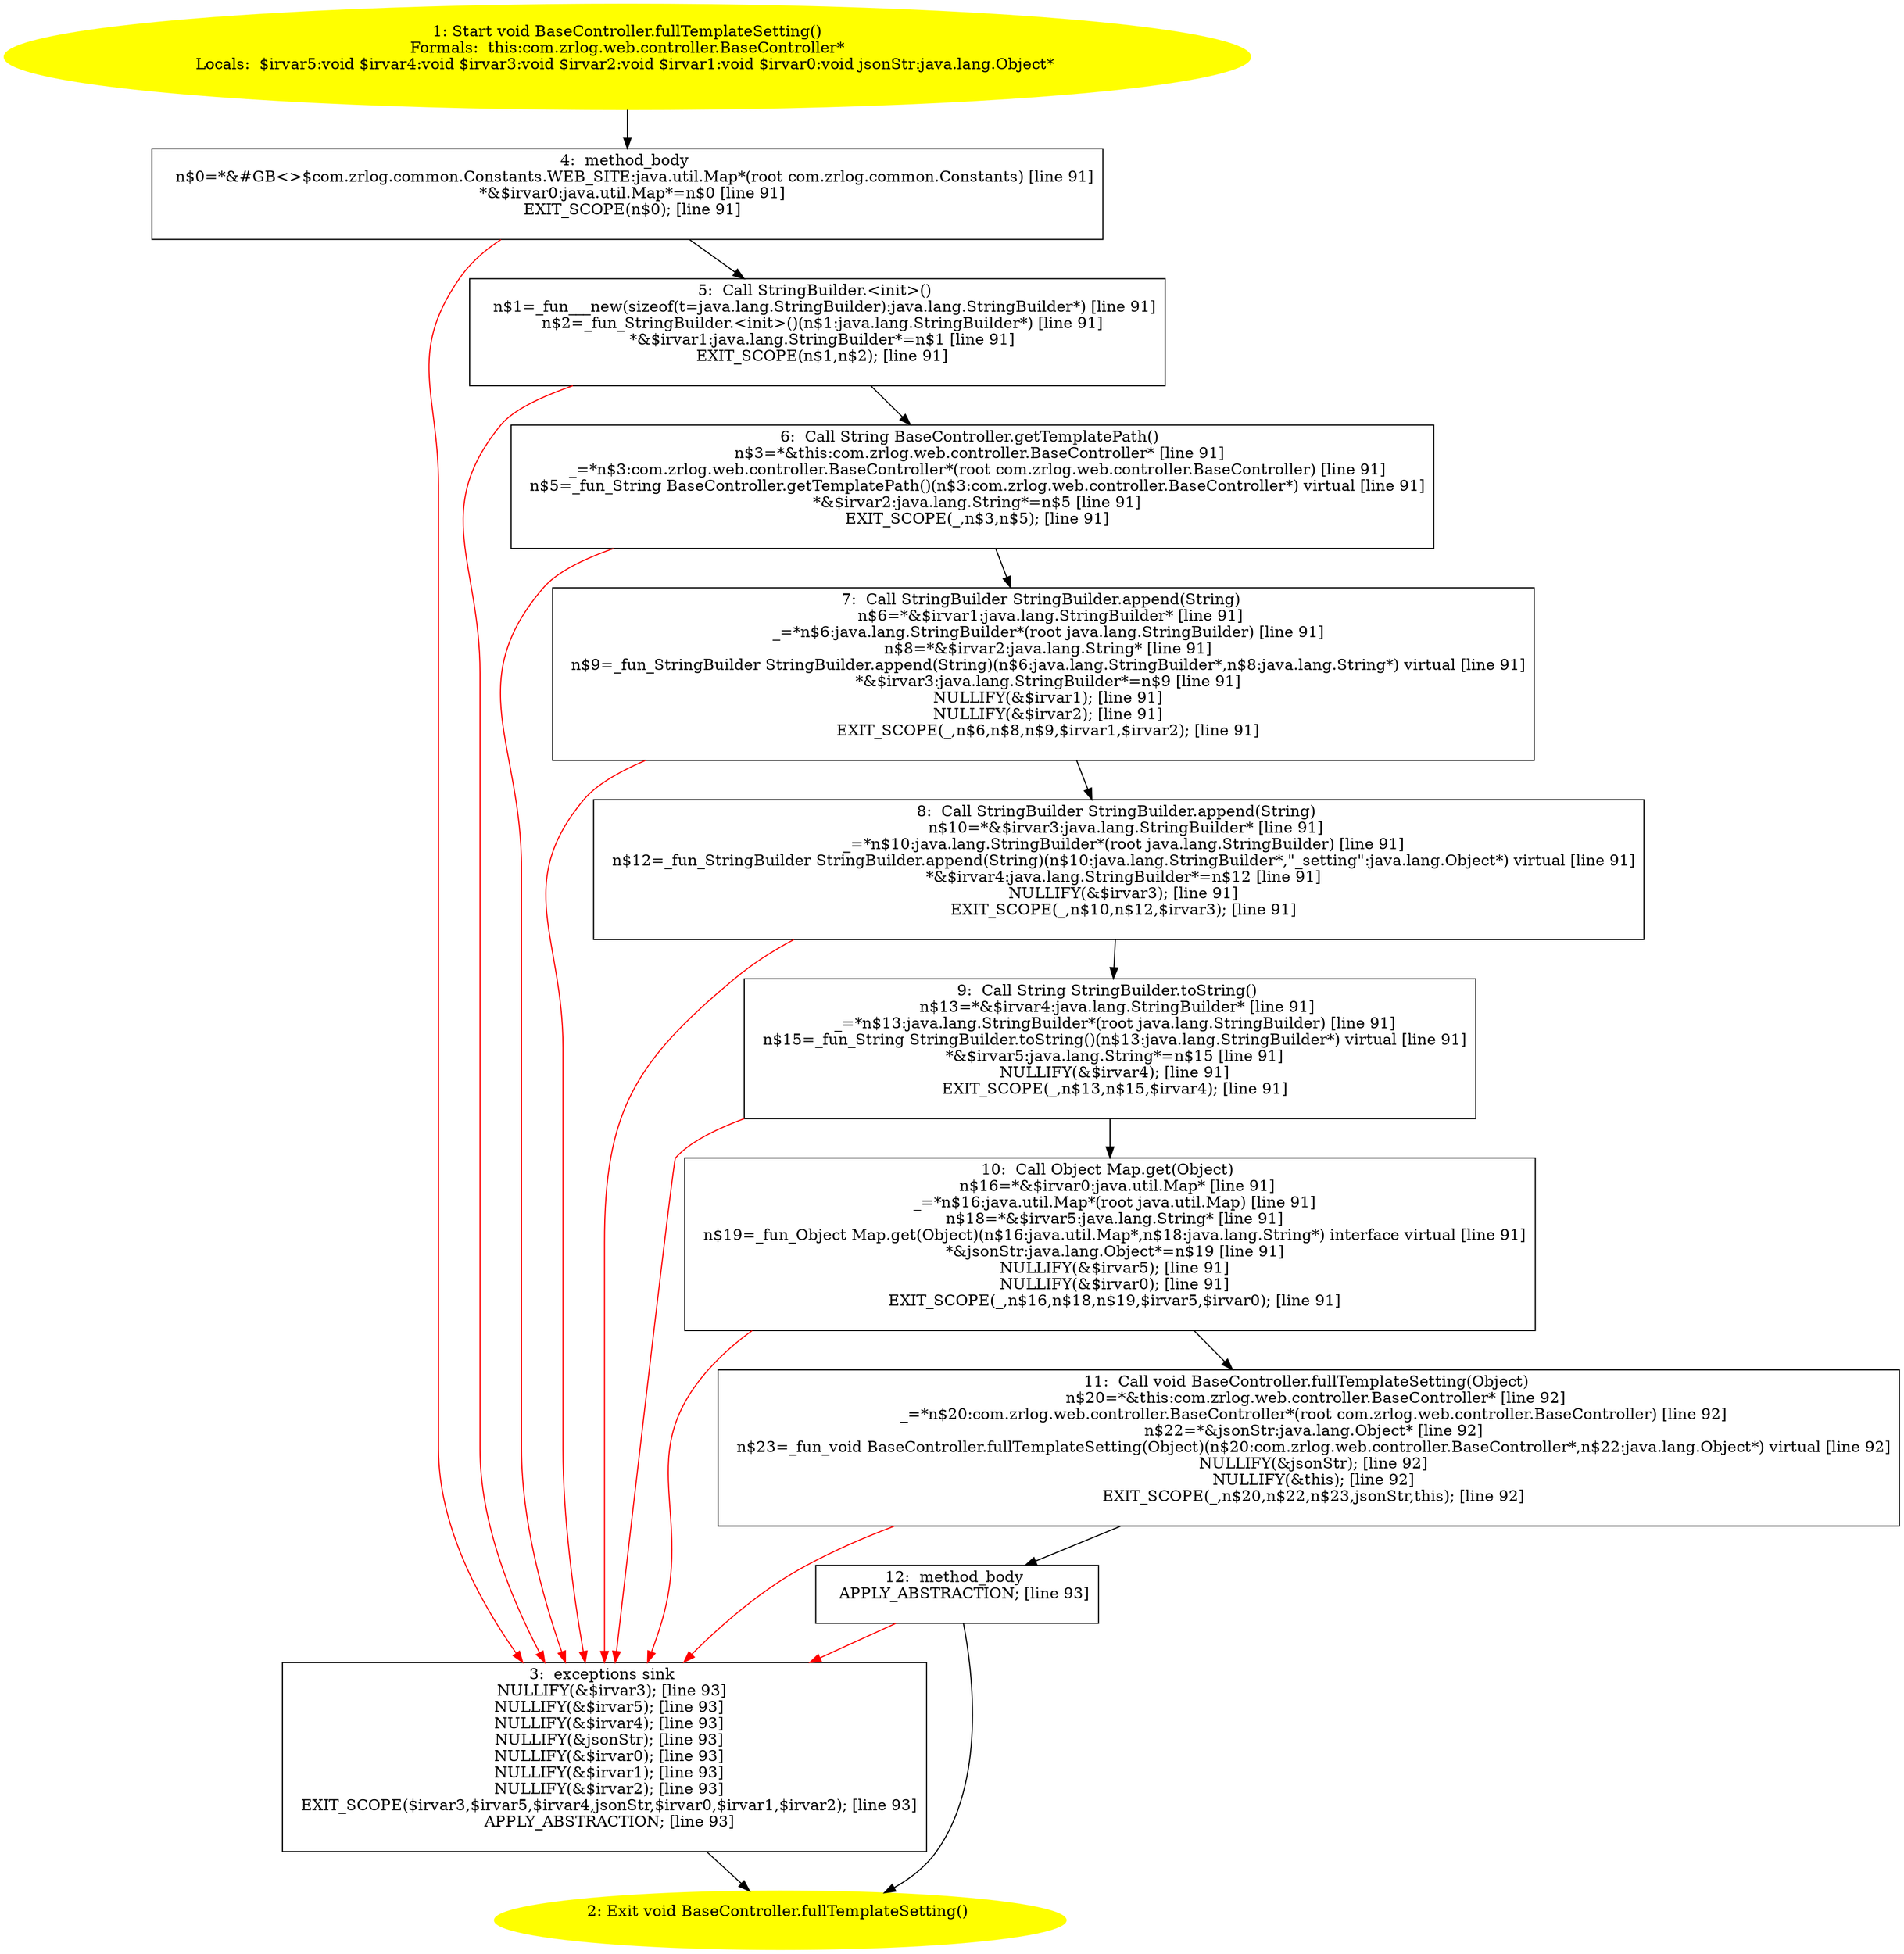 /* @generated */
digraph cfg {
"com.zrlog.web.controller.BaseController.fullTemplateSetting():void.5a3f0f9c922cdda22c7d5e8ec694be40_1" [label="1: Start void BaseController.fullTemplateSetting()\nFormals:  this:com.zrlog.web.controller.BaseController*\nLocals:  $irvar5:void $irvar4:void $irvar3:void $irvar2:void $irvar1:void $irvar0:void jsonStr:java.lang.Object* \n  " color=yellow style=filled]
	

	 "com.zrlog.web.controller.BaseController.fullTemplateSetting():void.5a3f0f9c922cdda22c7d5e8ec694be40_1" -> "com.zrlog.web.controller.BaseController.fullTemplateSetting():void.5a3f0f9c922cdda22c7d5e8ec694be40_4" ;
"com.zrlog.web.controller.BaseController.fullTemplateSetting():void.5a3f0f9c922cdda22c7d5e8ec694be40_2" [label="2: Exit void BaseController.fullTemplateSetting() \n  " color=yellow style=filled]
	

"com.zrlog.web.controller.BaseController.fullTemplateSetting():void.5a3f0f9c922cdda22c7d5e8ec694be40_3" [label="3:  exceptions sink \n   NULLIFY(&$irvar3); [line 93]\n  NULLIFY(&$irvar5); [line 93]\n  NULLIFY(&$irvar4); [line 93]\n  NULLIFY(&jsonStr); [line 93]\n  NULLIFY(&$irvar0); [line 93]\n  NULLIFY(&$irvar1); [line 93]\n  NULLIFY(&$irvar2); [line 93]\n  EXIT_SCOPE($irvar3,$irvar5,$irvar4,jsonStr,$irvar0,$irvar1,$irvar2); [line 93]\n  APPLY_ABSTRACTION; [line 93]\n " shape="box"]
	

	 "com.zrlog.web.controller.BaseController.fullTemplateSetting():void.5a3f0f9c922cdda22c7d5e8ec694be40_3" -> "com.zrlog.web.controller.BaseController.fullTemplateSetting():void.5a3f0f9c922cdda22c7d5e8ec694be40_2" ;
"com.zrlog.web.controller.BaseController.fullTemplateSetting():void.5a3f0f9c922cdda22c7d5e8ec694be40_4" [label="4:  method_body \n   n$0=*&#GB<>$com.zrlog.common.Constants.WEB_SITE:java.util.Map*(root com.zrlog.common.Constants) [line 91]\n  *&$irvar0:java.util.Map*=n$0 [line 91]\n  EXIT_SCOPE(n$0); [line 91]\n " shape="box"]
	

	 "com.zrlog.web.controller.BaseController.fullTemplateSetting():void.5a3f0f9c922cdda22c7d5e8ec694be40_4" -> "com.zrlog.web.controller.BaseController.fullTemplateSetting():void.5a3f0f9c922cdda22c7d5e8ec694be40_5" ;
	 "com.zrlog.web.controller.BaseController.fullTemplateSetting():void.5a3f0f9c922cdda22c7d5e8ec694be40_4" -> "com.zrlog.web.controller.BaseController.fullTemplateSetting():void.5a3f0f9c922cdda22c7d5e8ec694be40_3" [color="red" ];
"com.zrlog.web.controller.BaseController.fullTemplateSetting():void.5a3f0f9c922cdda22c7d5e8ec694be40_5" [label="5:  Call StringBuilder.<init>() \n   n$1=_fun___new(sizeof(t=java.lang.StringBuilder):java.lang.StringBuilder*) [line 91]\n  n$2=_fun_StringBuilder.<init>()(n$1:java.lang.StringBuilder*) [line 91]\n  *&$irvar1:java.lang.StringBuilder*=n$1 [line 91]\n  EXIT_SCOPE(n$1,n$2); [line 91]\n " shape="box"]
	

	 "com.zrlog.web.controller.BaseController.fullTemplateSetting():void.5a3f0f9c922cdda22c7d5e8ec694be40_5" -> "com.zrlog.web.controller.BaseController.fullTemplateSetting():void.5a3f0f9c922cdda22c7d5e8ec694be40_6" ;
	 "com.zrlog.web.controller.BaseController.fullTemplateSetting():void.5a3f0f9c922cdda22c7d5e8ec694be40_5" -> "com.zrlog.web.controller.BaseController.fullTemplateSetting():void.5a3f0f9c922cdda22c7d5e8ec694be40_3" [color="red" ];
"com.zrlog.web.controller.BaseController.fullTemplateSetting():void.5a3f0f9c922cdda22c7d5e8ec694be40_6" [label="6:  Call String BaseController.getTemplatePath() \n   n$3=*&this:com.zrlog.web.controller.BaseController* [line 91]\n  _=*n$3:com.zrlog.web.controller.BaseController*(root com.zrlog.web.controller.BaseController) [line 91]\n  n$5=_fun_String BaseController.getTemplatePath()(n$3:com.zrlog.web.controller.BaseController*) virtual [line 91]\n  *&$irvar2:java.lang.String*=n$5 [line 91]\n  EXIT_SCOPE(_,n$3,n$5); [line 91]\n " shape="box"]
	

	 "com.zrlog.web.controller.BaseController.fullTemplateSetting():void.5a3f0f9c922cdda22c7d5e8ec694be40_6" -> "com.zrlog.web.controller.BaseController.fullTemplateSetting():void.5a3f0f9c922cdda22c7d5e8ec694be40_7" ;
	 "com.zrlog.web.controller.BaseController.fullTemplateSetting():void.5a3f0f9c922cdda22c7d5e8ec694be40_6" -> "com.zrlog.web.controller.BaseController.fullTemplateSetting():void.5a3f0f9c922cdda22c7d5e8ec694be40_3" [color="red" ];
"com.zrlog.web.controller.BaseController.fullTemplateSetting():void.5a3f0f9c922cdda22c7d5e8ec694be40_7" [label="7:  Call StringBuilder StringBuilder.append(String) \n   n$6=*&$irvar1:java.lang.StringBuilder* [line 91]\n  _=*n$6:java.lang.StringBuilder*(root java.lang.StringBuilder) [line 91]\n  n$8=*&$irvar2:java.lang.String* [line 91]\n  n$9=_fun_StringBuilder StringBuilder.append(String)(n$6:java.lang.StringBuilder*,n$8:java.lang.String*) virtual [line 91]\n  *&$irvar3:java.lang.StringBuilder*=n$9 [line 91]\n  NULLIFY(&$irvar1); [line 91]\n  NULLIFY(&$irvar2); [line 91]\n  EXIT_SCOPE(_,n$6,n$8,n$9,$irvar1,$irvar2); [line 91]\n " shape="box"]
	

	 "com.zrlog.web.controller.BaseController.fullTemplateSetting():void.5a3f0f9c922cdda22c7d5e8ec694be40_7" -> "com.zrlog.web.controller.BaseController.fullTemplateSetting():void.5a3f0f9c922cdda22c7d5e8ec694be40_8" ;
	 "com.zrlog.web.controller.BaseController.fullTemplateSetting():void.5a3f0f9c922cdda22c7d5e8ec694be40_7" -> "com.zrlog.web.controller.BaseController.fullTemplateSetting():void.5a3f0f9c922cdda22c7d5e8ec694be40_3" [color="red" ];
"com.zrlog.web.controller.BaseController.fullTemplateSetting():void.5a3f0f9c922cdda22c7d5e8ec694be40_8" [label="8:  Call StringBuilder StringBuilder.append(String) \n   n$10=*&$irvar3:java.lang.StringBuilder* [line 91]\n  _=*n$10:java.lang.StringBuilder*(root java.lang.StringBuilder) [line 91]\n  n$12=_fun_StringBuilder StringBuilder.append(String)(n$10:java.lang.StringBuilder*,\"_setting\":java.lang.Object*) virtual [line 91]\n  *&$irvar4:java.lang.StringBuilder*=n$12 [line 91]\n  NULLIFY(&$irvar3); [line 91]\n  EXIT_SCOPE(_,n$10,n$12,$irvar3); [line 91]\n " shape="box"]
	

	 "com.zrlog.web.controller.BaseController.fullTemplateSetting():void.5a3f0f9c922cdda22c7d5e8ec694be40_8" -> "com.zrlog.web.controller.BaseController.fullTemplateSetting():void.5a3f0f9c922cdda22c7d5e8ec694be40_9" ;
	 "com.zrlog.web.controller.BaseController.fullTemplateSetting():void.5a3f0f9c922cdda22c7d5e8ec694be40_8" -> "com.zrlog.web.controller.BaseController.fullTemplateSetting():void.5a3f0f9c922cdda22c7d5e8ec694be40_3" [color="red" ];
"com.zrlog.web.controller.BaseController.fullTemplateSetting():void.5a3f0f9c922cdda22c7d5e8ec694be40_9" [label="9:  Call String StringBuilder.toString() \n   n$13=*&$irvar4:java.lang.StringBuilder* [line 91]\n  _=*n$13:java.lang.StringBuilder*(root java.lang.StringBuilder) [line 91]\n  n$15=_fun_String StringBuilder.toString()(n$13:java.lang.StringBuilder*) virtual [line 91]\n  *&$irvar5:java.lang.String*=n$15 [line 91]\n  NULLIFY(&$irvar4); [line 91]\n  EXIT_SCOPE(_,n$13,n$15,$irvar4); [line 91]\n " shape="box"]
	

	 "com.zrlog.web.controller.BaseController.fullTemplateSetting():void.5a3f0f9c922cdda22c7d5e8ec694be40_9" -> "com.zrlog.web.controller.BaseController.fullTemplateSetting():void.5a3f0f9c922cdda22c7d5e8ec694be40_10" ;
	 "com.zrlog.web.controller.BaseController.fullTemplateSetting():void.5a3f0f9c922cdda22c7d5e8ec694be40_9" -> "com.zrlog.web.controller.BaseController.fullTemplateSetting():void.5a3f0f9c922cdda22c7d5e8ec694be40_3" [color="red" ];
"com.zrlog.web.controller.BaseController.fullTemplateSetting():void.5a3f0f9c922cdda22c7d5e8ec694be40_10" [label="10:  Call Object Map.get(Object) \n   n$16=*&$irvar0:java.util.Map* [line 91]\n  _=*n$16:java.util.Map*(root java.util.Map) [line 91]\n  n$18=*&$irvar5:java.lang.String* [line 91]\n  n$19=_fun_Object Map.get(Object)(n$16:java.util.Map*,n$18:java.lang.String*) interface virtual [line 91]\n  *&jsonStr:java.lang.Object*=n$19 [line 91]\n  NULLIFY(&$irvar5); [line 91]\n  NULLIFY(&$irvar0); [line 91]\n  EXIT_SCOPE(_,n$16,n$18,n$19,$irvar5,$irvar0); [line 91]\n " shape="box"]
	

	 "com.zrlog.web.controller.BaseController.fullTemplateSetting():void.5a3f0f9c922cdda22c7d5e8ec694be40_10" -> "com.zrlog.web.controller.BaseController.fullTemplateSetting():void.5a3f0f9c922cdda22c7d5e8ec694be40_11" ;
	 "com.zrlog.web.controller.BaseController.fullTemplateSetting():void.5a3f0f9c922cdda22c7d5e8ec694be40_10" -> "com.zrlog.web.controller.BaseController.fullTemplateSetting():void.5a3f0f9c922cdda22c7d5e8ec694be40_3" [color="red" ];
"com.zrlog.web.controller.BaseController.fullTemplateSetting():void.5a3f0f9c922cdda22c7d5e8ec694be40_11" [label="11:  Call void BaseController.fullTemplateSetting(Object) \n   n$20=*&this:com.zrlog.web.controller.BaseController* [line 92]\n  _=*n$20:com.zrlog.web.controller.BaseController*(root com.zrlog.web.controller.BaseController) [line 92]\n  n$22=*&jsonStr:java.lang.Object* [line 92]\n  n$23=_fun_void BaseController.fullTemplateSetting(Object)(n$20:com.zrlog.web.controller.BaseController*,n$22:java.lang.Object*) virtual [line 92]\n  NULLIFY(&jsonStr); [line 92]\n  NULLIFY(&this); [line 92]\n  EXIT_SCOPE(_,n$20,n$22,n$23,jsonStr,this); [line 92]\n " shape="box"]
	

	 "com.zrlog.web.controller.BaseController.fullTemplateSetting():void.5a3f0f9c922cdda22c7d5e8ec694be40_11" -> "com.zrlog.web.controller.BaseController.fullTemplateSetting():void.5a3f0f9c922cdda22c7d5e8ec694be40_12" ;
	 "com.zrlog.web.controller.BaseController.fullTemplateSetting():void.5a3f0f9c922cdda22c7d5e8ec694be40_11" -> "com.zrlog.web.controller.BaseController.fullTemplateSetting():void.5a3f0f9c922cdda22c7d5e8ec694be40_3" [color="red" ];
"com.zrlog.web.controller.BaseController.fullTemplateSetting():void.5a3f0f9c922cdda22c7d5e8ec694be40_12" [label="12:  method_body \n   APPLY_ABSTRACTION; [line 93]\n " shape="box"]
	

	 "com.zrlog.web.controller.BaseController.fullTemplateSetting():void.5a3f0f9c922cdda22c7d5e8ec694be40_12" -> "com.zrlog.web.controller.BaseController.fullTemplateSetting():void.5a3f0f9c922cdda22c7d5e8ec694be40_2" ;
	 "com.zrlog.web.controller.BaseController.fullTemplateSetting():void.5a3f0f9c922cdda22c7d5e8ec694be40_12" -> "com.zrlog.web.controller.BaseController.fullTemplateSetting():void.5a3f0f9c922cdda22c7d5e8ec694be40_3" [color="red" ];
}
